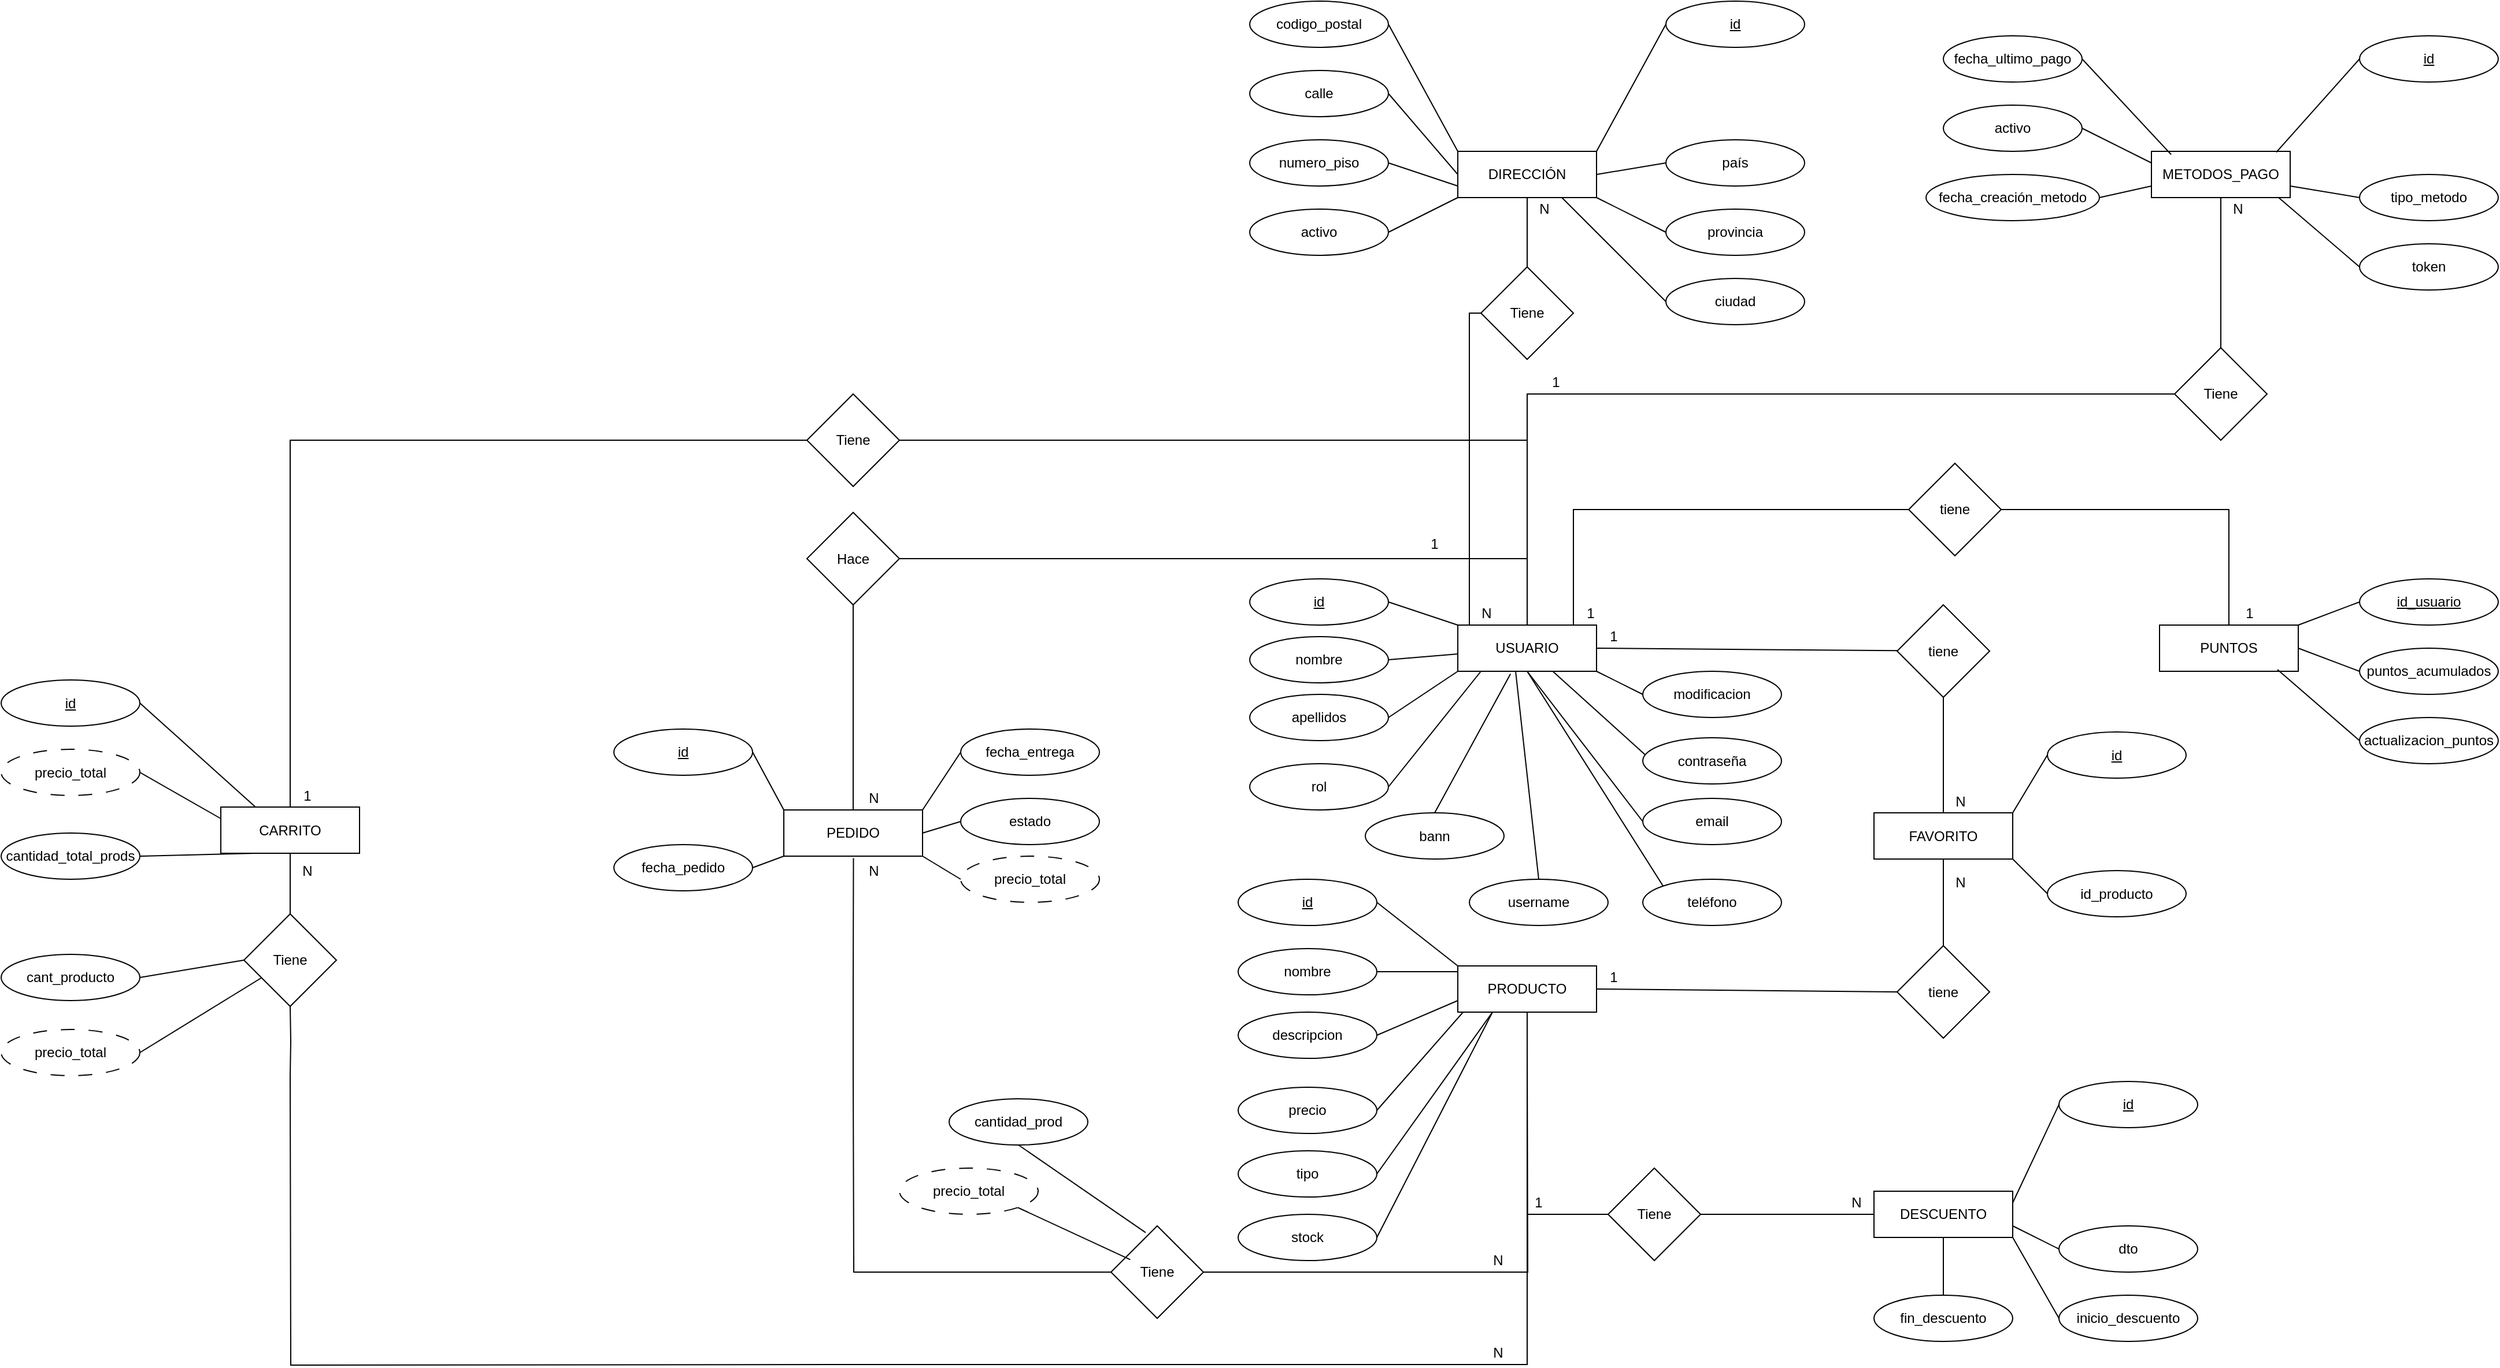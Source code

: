 <mxfile version="28.2.5">
  <diagram name="Página-1" id="sy0SOl-Tn_jAIz0AMhvX">
    <mxGraphModel dx="5127" dy="3069" grid="1" gridSize="10" guides="1" tooltips="1" connect="1" arrows="1" fold="1" page="1" pageScale="1" pageWidth="827" pageHeight="1169" math="0" shadow="0">
      <root>
        <mxCell id="0" />
        <mxCell id="1" parent="0" />
        <mxCell id="hWGPRvf7kUeUbV9R2KsS-15" style="edgeStyle=none;rounded=0;orthogonalLoop=1;jettySize=auto;html=1;exitX=0;exitY=1;exitDx=0;exitDy=0;entryX=1;entryY=0.5;entryDx=0;entryDy=0;endArrow=none;endFill=0;" parent="1" source="hWGPRvf7kUeUbV9R2KsS-2" target="hWGPRvf7kUeUbV9R2KsS-13" edge="1">
          <mxGeometry relative="1" as="geometry" />
        </mxCell>
        <mxCell id="hWGPRvf7kUeUbV9R2KsS-39" style="edgeStyle=none;rounded=0;orthogonalLoop=1;jettySize=auto;html=1;exitX=1;exitY=0.5;exitDx=0;exitDy=0;endArrow=none;endFill=0;" parent="1" source="hWGPRvf7kUeUbV9R2KsS-2" target="hWGPRvf7kUeUbV9R2KsS-38" edge="1">
          <mxGeometry relative="1" as="geometry" />
        </mxCell>
        <mxCell id="hWGPRvf7kUeUbV9R2KsS-113" style="edgeStyle=none;rounded=0;orthogonalLoop=1;jettySize=auto;html=1;exitX=0.38;exitY=1.055;exitDx=0;exitDy=0;entryX=0.5;entryY=0;entryDx=0;entryDy=0;endArrow=none;endFill=0;exitPerimeter=0;" parent="1" source="hWGPRvf7kUeUbV9R2KsS-2" target="hWGPRvf7kUeUbV9R2KsS-112" edge="1">
          <mxGeometry relative="1" as="geometry" />
        </mxCell>
        <mxCell id="hWGPRvf7kUeUbV9R2KsS-130" style="edgeStyle=none;rounded=0;orthogonalLoop=1;jettySize=auto;html=1;exitX=1;exitY=1;exitDx=0;exitDy=0;entryX=0;entryY=0.5;entryDx=0;entryDy=0;endArrow=none;endFill=0;" parent="1" source="hWGPRvf7kUeUbV9R2KsS-2" target="hWGPRvf7kUeUbV9R2KsS-128" edge="1">
          <mxGeometry relative="1" as="geometry" />
        </mxCell>
        <mxCell id="hWGPRvf7kUeUbV9R2KsS-132" style="edgeStyle=none;rounded=0;orthogonalLoop=1;jettySize=auto;html=1;exitX=0.5;exitY=1;exitDx=0;exitDy=0;entryX=0;entryY=0.5;entryDx=0;entryDy=0;endArrow=none;endFill=0;" parent="1" source="hWGPRvf7kUeUbV9R2KsS-2" target="hWGPRvf7kUeUbV9R2KsS-131" edge="1">
          <mxGeometry relative="1" as="geometry" />
        </mxCell>
        <mxCell id="GLpyqHGBHj25nFgBmRsz-72" style="edgeStyle=orthogonalEdgeStyle;rounded=0;orthogonalLoop=1;jettySize=auto;html=1;exitX=0.5;exitY=0;exitDx=0;exitDy=0;entryX=0;entryY=0.5;entryDx=0;entryDy=0;endArrow=none;endFill=0;" edge="1" parent="1" source="hWGPRvf7kUeUbV9R2KsS-2" target="GLpyqHGBHj25nFgBmRsz-71">
          <mxGeometry relative="1" as="geometry">
            <Array as="points">
              <mxPoint x="160" y="-30" />
              <mxPoint x="710" y="-30" />
            </Array>
          </mxGeometry>
        </mxCell>
        <mxCell id="hWGPRvf7kUeUbV9R2KsS-2" value="USUARIO" style="rounded=0;whiteSpace=wrap;html=1;" parent="1" vertex="1">
          <mxGeometry x="100" y="170" width="120" height="40" as="geometry" />
        </mxCell>
        <mxCell id="hWGPRvf7kUeUbV9R2KsS-42" style="edgeStyle=none;rounded=0;orthogonalLoop=1;jettySize=auto;html=1;exitX=1;exitY=0.5;exitDx=0;exitDy=0;entryX=0;entryY=0.5;entryDx=0;entryDy=0;endArrow=none;endFill=0;" parent="1" source="hWGPRvf7kUeUbV9R2KsS-3" target="hWGPRvf7kUeUbV9R2KsS-41" edge="1">
          <mxGeometry relative="1" as="geometry" />
        </mxCell>
        <mxCell id="hWGPRvf7kUeUbV9R2KsS-97" style="edgeStyle=none;rounded=0;orthogonalLoop=1;jettySize=auto;html=1;exitX=0.25;exitY=1;exitDx=0;exitDy=0;entryX=1;entryY=0.5;entryDx=0;entryDy=0;endArrow=none;endFill=0;" parent="1" source="hWGPRvf7kUeUbV9R2KsS-3" target="hWGPRvf7kUeUbV9R2KsS-96" edge="1">
          <mxGeometry relative="1" as="geometry" />
        </mxCell>
        <mxCell id="hWGPRvf7kUeUbV9R2KsS-3" value="PRODUCTO" style="rounded=0;whiteSpace=wrap;html=1;" parent="1" vertex="1">
          <mxGeometry x="100" y="465" width="120" height="40" as="geometry" />
        </mxCell>
        <mxCell id="hWGPRvf7kUeUbV9R2KsS-60" style="edgeStyle=none;rounded=0;orthogonalLoop=1;jettySize=auto;html=1;exitX=1;exitY=0;exitDx=0;exitDy=0;entryX=0;entryY=0.5;entryDx=0;entryDy=0;endArrow=none;endFill=0;" parent="1" source="hWGPRvf7kUeUbV9R2KsS-5" target="hWGPRvf7kUeUbV9R2KsS-54" edge="1">
          <mxGeometry relative="1" as="geometry" />
        </mxCell>
        <mxCell id="hWGPRvf7kUeUbV9R2KsS-61" style="edgeStyle=none;rounded=0;orthogonalLoop=1;jettySize=auto;html=1;exitX=1;exitY=0.5;exitDx=0;exitDy=0;entryX=0;entryY=0.5;entryDx=0;entryDy=0;endArrow=none;endFill=0;" parent="1" source="hWGPRvf7kUeUbV9R2KsS-5" target="hWGPRvf7kUeUbV9R2KsS-55" edge="1">
          <mxGeometry relative="1" as="geometry" />
        </mxCell>
        <mxCell id="hWGPRvf7kUeUbV9R2KsS-5" value="PEDIDO" style="rounded=0;whiteSpace=wrap;html=1;" parent="1" vertex="1">
          <mxGeometry x="-483" y="330" width="120" height="40" as="geometry" />
        </mxCell>
        <mxCell id="hWGPRvf7kUeUbV9R2KsS-35" style="edgeStyle=none;rounded=0;orthogonalLoop=1;jettySize=auto;html=1;exitX=1;exitY=0;exitDx=0;exitDy=0;entryX=0;entryY=0.5;entryDx=0;entryDy=0;endArrow=none;endFill=0;" parent="1" source="hWGPRvf7kUeUbV9R2KsS-6" target="hWGPRvf7kUeUbV9R2KsS-32" edge="1">
          <mxGeometry relative="1" as="geometry" />
        </mxCell>
        <mxCell id="hWGPRvf7kUeUbV9R2KsS-37" style="edgeStyle=none;rounded=0;orthogonalLoop=1;jettySize=auto;html=1;exitX=1;exitY=1;exitDx=0;exitDy=0;entryX=0;entryY=0.5;entryDx=0;entryDy=0;endArrow=none;endFill=0;" parent="1" source="hWGPRvf7kUeUbV9R2KsS-6" target="hWGPRvf7kUeUbV9R2KsS-34" edge="1">
          <mxGeometry relative="1" as="geometry" />
        </mxCell>
        <mxCell id="hWGPRvf7kUeUbV9R2KsS-43" style="edgeStyle=none;rounded=0;orthogonalLoop=1;jettySize=auto;html=1;entryX=0.5;entryY=0;entryDx=0;entryDy=0;endArrow=none;endFill=0;" parent="1" source="hWGPRvf7kUeUbV9R2KsS-6" target="hWGPRvf7kUeUbV9R2KsS-41" edge="1">
          <mxGeometry relative="1" as="geometry" />
        </mxCell>
        <mxCell id="hWGPRvf7kUeUbV9R2KsS-6" value="FAVORITO" style="rounded=0;whiteSpace=wrap;html=1;" parent="1" vertex="1">
          <mxGeometry x="460" y="332.5" width="120" height="40" as="geometry" />
        </mxCell>
        <mxCell id="GLpyqHGBHj25nFgBmRsz-19" style="edgeStyle=orthogonalEdgeStyle;rounded=0;orthogonalLoop=1;jettySize=auto;html=1;exitX=0.5;exitY=1;exitDx=0;exitDy=0;entryX=0.5;entryY=0;entryDx=0;entryDy=0;endArrow=none;endFill=0;" edge="1" parent="1" source="hWGPRvf7kUeUbV9R2KsS-7" target="GLpyqHGBHj25nFgBmRsz-18">
          <mxGeometry relative="1" as="geometry" />
        </mxCell>
        <mxCell id="hWGPRvf7kUeUbV9R2KsS-7" value="CARRITO" style="rounded=0;whiteSpace=wrap;html=1;" parent="1" vertex="1">
          <mxGeometry x="-970" y="327.5" width="120" height="40" as="geometry" />
        </mxCell>
        <mxCell id="hWGPRvf7kUeUbV9R2KsS-11" style="rounded=0;orthogonalLoop=1;jettySize=auto;html=1;exitX=1;exitY=0.5;exitDx=0;exitDy=0;entryX=0;entryY=0;entryDx=0;entryDy=0;endArrow=none;endFill=0;shape=wire;dashed=1;" parent="1" source="hWGPRvf7kUeUbV9R2KsS-8" target="hWGPRvf7kUeUbV9R2KsS-2" edge="1">
          <mxGeometry relative="1" as="geometry" />
        </mxCell>
        <mxCell id="hWGPRvf7kUeUbV9R2KsS-8" value="&lt;u&gt;id&lt;/u&gt;" style="ellipse;whiteSpace=wrap;html=1;" parent="1" vertex="1">
          <mxGeometry x="-80" y="130" width="120" height="40" as="geometry" />
        </mxCell>
        <mxCell id="hWGPRvf7kUeUbV9R2KsS-14" style="edgeStyle=none;rounded=0;orthogonalLoop=1;jettySize=auto;html=1;exitX=1;exitY=0.5;exitDx=0;exitDy=0;endArrow=none;endFill=0;" parent="1" source="hWGPRvf7kUeUbV9R2KsS-12" target="hWGPRvf7kUeUbV9R2KsS-2" edge="1">
          <mxGeometry relative="1" as="geometry" />
        </mxCell>
        <mxCell id="hWGPRvf7kUeUbV9R2KsS-12" value="nombre" style="ellipse;whiteSpace=wrap;html=1;" parent="1" vertex="1">
          <mxGeometry x="-80" y="180" width="120" height="40" as="geometry" />
        </mxCell>
        <mxCell id="hWGPRvf7kUeUbV9R2KsS-13" value="apellidos" style="ellipse;whiteSpace=wrap;html=1;" parent="1" vertex="1">
          <mxGeometry x="-80" y="230" width="120" height="40" as="geometry" />
        </mxCell>
        <mxCell id="hWGPRvf7kUeUbV9R2KsS-16" value="rol" style="ellipse;whiteSpace=wrap;html=1;" parent="1" vertex="1">
          <mxGeometry x="-80" y="290" width="120" height="40" as="geometry" />
        </mxCell>
        <mxCell id="hWGPRvf7kUeUbV9R2KsS-17" style="edgeStyle=none;rounded=0;orthogonalLoop=1;jettySize=auto;html=1;exitX=1;exitY=0.5;exitDx=0;exitDy=0;endArrow=none;endFill=0;" parent="1" source="hWGPRvf7kUeUbV9R2KsS-16" edge="1">
          <mxGeometry relative="1" as="geometry">
            <mxPoint x="120" y="210" as="targetPoint" />
          </mxGeometry>
        </mxCell>
        <mxCell id="hWGPRvf7kUeUbV9R2KsS-20" value="" style="edgeStyle=none;rounded=0;orthogonalLoop=1;jettySize=auto;html=1;endArrow=none;endFill=0;exitX=0.015;exitY=0.362;exitDx=0;exitDy=0;exitPerimeter=0;" parent="1" source="hWGPRvf7kUeUbV9R2KsS-19" target="hWGPRvf7kUeUbV9R2KsS-2" edge="1">
          <mxGeometry relative="1" as="geometry" />
        </mxCell>
        <mxCell id="hWGPRvf7kUeUbV9R2KsS-19" value="contraseña" style="ellipse;whiteSpace=wrap;html=1;" parent="1" vertex="1">
          <mxGeometry x="260" y="267.5" width="120" height="40" as="geometry" />
        </mxCell>
        <mxCell id="hWGPRvf7kUeUbV9R2KsS-27" style="edgeStyle=none;rounded=0;orthogonalLoop=1;jettySize=auto;html=1;exitX=1;exitY=0.5;exitDx=0;exitDy=0;entryX=0;entryY=0;entryDx=0;entryDy=0;endArrow=none;endFill=0;" parent="1" source="hWGPRvf7kUeUbV9R2KsS-23" target="hWGPRvf7kUeUbV9R2KsS-3" edge="1">
          <mxGeometry relative="1" as="geometry" />
        </mxCell>
        <mxCell id="hWGPRvf7kUeUbV9R2KsS-23" value="&lt;u&gt;id&lt;/u&gt;" style="ellipse;whiteSpace=wrap;html=1;" parent="1" vertex="1">
          <mxGeometry x="-90" y="390" width="120" height="40" as="geometry" />
        </mxCell>
        <mxCell id="hWGPRvf7kUeUbV9R2KsS-28" style="edgeStyle=none;rounded=0;orthogonalLoop=1;jettySize=auto;html=1;exitX=1;exitY=0.5;exitDx=0;exitDy=0;endArrow=none;endFill=0;" parent="1" source="hWGPRvf7kUeUbV9R2KsS-24" edge="1">
          <mxGeometry relative="1" as="geometry">
            <mxPoint x="100" y="470" as="targetPoint" />
          </mxGeometry>
        </mxCell>
        <mxCell id="hWGPRvf7kUeUbV9R2KsS-24" value="nombre" style="ellipse;whiteSpace=wrap;html=1;" parent="1" vertex="1">
          <mxGeometry x="-90" y="450" width="120" height="40" as="geometry" />
        </mxCell>
        <mxCell id="hWGPRvf7kUeUbV9R2KsS-29" style="edgeStyle=none;rounded=0;orthogonalLoop=1;jettySize=auto;html=1;exitX=1;exitY=0.5;exitDx=0;exitDy=0;entryX=0;entryY=0.75;entryDx=0;entryDy=0;endArrow=none;endFill=0;" parent="1" source="hWGPRvf7kUeUbV9R2KsS-25" target="hWGPRvf7kUeUbV9R2KsS-3" edge="1">
          <mxGeometry relative="1" as="geometry" />
        </mxCell>
        <mxCell id="hWGPRvf7kUeUbV9R2KsS-25" value="descripcion" style="ellipse;whiteSpace=wrap;html=1;" parent="1" vertex="1">
          <mxGeometry x="-90" y="505" width="120" height="40" as="geometry" />
        </mxCell>
        <mxCell id="hWGPRvf7kUeUbV9R2KsS-30" style="edgeStyle=none;rounded=0;orthogonalLoop=1;jettySize=auto;html=1;exitX=1;exitY=0.5;exitDx=0;exitDy=0;endArrow=none;endFill=0;entryX=0.04;entryY=0.994;entryDx=0;entryDy=0;entryPerimeter=0;" parent="1" source="hWGPRvf7kUeUbV9R2KsS-26" target="hWGPRvf7kUeUbV9R2KsS-3" edge="1">
          <mxGeometry relative="1" as="geometry">
            <mxPoint x="110" y="500" as="targetPoint" />
          </mxGeometry>
        </mxCell>
        <mxCell id="hWGPRvf7kUeUbV9R2KsS-26" value="precio" style="ellipse;whiteSpace=wrap;html=1;" parent="1" vertex="1">
          <mxGeometry x="-90" y="570" width="120" height="40" as="geometry" />
        </mxCell>
        <mxCell id="hWGPRvf7kUeUbV9R2KsS-32" value="&lt;u&gt;id&lt;/u&gt;" style="ellipse;whiteSpace=wrap;html=1;" parent="1" vertex="1">
          <mxGeometry x="610" y="262.5" width="120" height="40" as="geometry" />
        </mxCell>
        <mxCell id="hWGPRvf7kUeUbV9R2KsS-34" value="id_producto" style="ellipse;whiteSpace=wrap;html=1;" parent="1" vertex="1">
          <mxGeometry x="610" y="382.5" width="120" height="40" as="geometry" />
        </mxCell>
        <mxCell id="hWGPRvf7kUeUbV9R2KsS-40" style="edgeStyle=none;rounded=0;orthogonalLoop=1;jettySize=auto;html=1;exitX=0.5;exitY=1;exitDx=0;exitDy=0;entryX=0.5;entryY=0;entryDx=0;entryDy=0;endArrow=none;endFill=0;" parent="1" source="hWGPRvf7kUeUbV9R2KsS-38" target="hWGPRvf7kUeUbV9R2KsS-6" edge="1">
          <mxGeometry relative="1" as="geometry" />
        </mxCell>
        <mxCell id="hWGPRvf7kUeUbV9R2KsS-38" value="tiene" style="rhombus;whiteSpace=wrap;html=1;" parent="1" vertex="1">
          <mxGeometry x="480" y="152.5" width="80" height="80" as="geometry" />
        </mxCell>
        <mxCell id="hWGPRvf7kUeUbV9R2KsS-41" value="tiene" style="rhombus;whiteSpace=wrap;html=1;" parent="1" vertex="1">
          <mxGeometry x="480" y="447.5" width="80" height="80" as="geometry" />
        </mxCell>
        <mxCell id="hWGPRvf7kUeUbV9R2KsS-44" value="1" style="text;html=1;align=center;verticalAlign=middle;whiteSpace=wrap;rounded=0;" parent="1" vertex="1">
          <mxGeometry x="220" y="170" width="30" height="20" as="geometry" />
        </mxCell>
        <mxCell id="hWGPRvf7kUeUbV9R2KsS-46" value="N" style="text;html=1;align=center;verticalAlign=middle;whiteSpace=wrap;rounded=0;" parent="1" vertex="1">
          <mxGeometry x="520" y="312.5" width="30" height="20" as="geometry" />
        </mxCell>
        <mxCell id="hWGPRvf7kUeUbV9R2KsS-47" value="1" style="text;html=1;align=center;verticalAlign=middle;whiteSpace=wrap;rounded=0;" parent="1" vertex="1">
          <mxGeometry x="220" y="465" width="30" height="20" as="geometry" />
        </mxCell>
        <mxCell id="hWGPRvf7kUeUbV9R2KsS-48" value="N" style="text;html=1;align=center;verticalAlign=middle;whiteSpace=wrap;rounded=0;" parent="1" vertex="1">
          <mxGeometry x="520" y="382.5" width="30" height="20" as="geometry" />
        </mxCell>
        <mxCell id="hWGPRvf7kUeUbV9R2KsS-57" style="edgeStyle=none;rounded=0;orthogonalLoop=1;jettySize=auto;html=1;exitX=1;exitY=0.5;exitDx=0;exitDy=0;entryX=0;entryY=0;entryDx=0;entryDy=0;endArrow=none;endFill=0;" parent="1" source="hWGPRvf7kUeUbV9R2KsS-49" target="hWGPRvf7kUeUbV9R2KsS-5" edge="1">
          <mxGeometry relative="1" as="geometry" />
        </mxCell>
        <mxCell id="hWGPRvf7kUeUbV9R2KsS-49" value="&lt;u&gt;id&lt;/u&gt;" style="ellipse;whiteSpace=wrap;html=1;" parent="1" vertex="1">
          <mxGeometry x="-630" y="260" width="120" height="40" as="geometry" />
        </mxCell>
        <mxCell id="hWGPRvf7kUeUbV9R2KsS-52" value="precio_total" style="ellipse;whiteSpace=wrap;html=1;dashed=1;dashPattern=12 12;" parent="1" vertex="1">
          <mxGeometry x="-330" y="370" width="120" height="40" as="geometry" />
        </mxCell>
        <mxCell id="hWGPRvf7kUeUbV9R2KsS-59" style="edgeStyle=none;rounded=0;orthogonalLoop=1;jettySize=auto;html=1;exitX=1;exitY=0.5;exitDx=0;exitDy=0;entryX=0;entryY=1;entryDx=0;entryDy=0;endArrow=none;endFill=0;" parent="1" source="hWGPRvf7kUeUbV9R2KsS-53" target="hWGPRvf7kUeUbV9R2KsS-5" edge="1">
          <mxGeometry relative="1" as="geometry" />
        </mxCell>
        <mxCell id="hWGPRvf7kUeUbV9R2KsS-53" value="fecha_pedido" style="ellipse;whiteSpace=wrap;html=1;" parent="1" vertex="1">
          <mxGeometry x="-630" y="360" width="120" height="40" as="geometry" />
        </mxCell>
        <mxCell id="hWGPRvf7kUeUbV9R2KsS-54" value="fecha_entrega" style="ellipse;whiteSpace=wrap;html=1;" parent="1" vertex="1">
          <mxGeometry x="-330" y="260" width="120" height="40" as="geometry" />
        </mxCell>
        <mxCell id="hWGPRvf7kUeUbV9R2KsS-55" value="estado" style="ellipse;whiteSpace=wrap;html=1;" parent="1" vertex="1">
          <mxGeometry x="-330" y="320" width="120" height="40" as="geometry" />
        </mxCell>
        <mxCell id="hWGPRvf7kUeUbV9R2KsS-62" style="edgeStyle=none;rounded=0;orthogonalLoop=1;jettySize=auto;html=1;exitX=1;exitY=1;exitDx=0;exitDy=0;entryX=0;entryY=0.5;entryDx=0;entryDy=0;endArrow=none;endFill=0;" parent="1" source="hWGPRvf7kUeUbV9R2KsS-5" target="hWGPRvf7kUeUbV9R2KsS-52" edge="1">
          <mxGeometry relative="1" as="geometry" />
        </mxCell>
        <mxCell id="GLpyqHGBHj25nFgBmRsz-13" style="edgeStyle=orthogonalEdgeStyle;rounded=0;orthogonalLoop=1;jettySize=auto;html=1;exitX=0;exitY=1;exitDx=0;exitDy=0;entryX=1;entryY=0.5;entryDx=0;entryDy=0;endArrow=none;endFill=0;" edge="1" parent="1" source="hWGPRvf7kUeUbV9R2KsS-64" target="GLpyqHGBHj25nFgBmRsz-12">
          <mxGeometry relative="1" as="geometry">
            <Array as="points">
              <mxPoint x="160" y="-30" />
              <mxPoint x="160" y="112" />
            </Array>
          </mxGeometry>
        </mxCell>
        <mxCell id="hWGPRvf7kUeUbV9R2KsS-64" value="1" style="text;html=1;align=center;verticalAlign=middle;whiteSpace=wrap;rounded=0;" parent="1" vertex="1">
          <mxGeometry x="170" y="-50" width="30" height="20" as="geometry" />
        </mxCell>
        <mxCell id="hWGPRvf7kUeUbV9R2KsS-65" value="N" style="text;html=1;align=center;verticalAlign=middle;whiteSpace=wrap;rounded=0;" parent="1" vertex="1">
          <mxGeometry x="-420" y="310" width="30" height="20" as="geometry" />
        </mxCell>
        <mxCell id="hWGPRvf7kUeUbV9R2KsS-71" value="cantidad_prod" style="ellipse;whiteSpace=wrap;html=1;" parent="1" vertex="1">
          <mxGeometry x="-340" y="580" width="120" height="40" as="geometry" />
        </mxCell>
        <mxCell id="hWGPRvf7kUeUbV9R2KsS-72" value="precio_total" style="ellipse;whiteSpace=wrap;html=1;dashed=1;dashPattern=12 12;" parent="1" vertex="1">
          <mxGeometry x="-383" y="640" width="120" height="40" as="geometry" />
        </mxCell>
        <mxCell id="hWGPRvf7kUeUbV9R2KsS-79" value="N" style="text;html=1;align=center;verticalAlign=middle;whiteSpace=wrap;rounded=0;" parent="1" vertex="1">
          <mxGeometry x="-420" y="372.5" width="30" height="20" as="geometry" />
        </mxCell>
        <mxCell id="hWGPRvf7kUeUbV9R2KsS-81" value="1" style="text;html=1;align=center;verticalAlign=middle;whiteSpace=wrap;rounded=0;" parent="1" vertex="1">
          <mxGeometry x="155" y="660" width="30" height="20" as="geometry" />
        </mxCell>
        <mxCell id="hWGPRvf7kUeUbV9R2KsS-82" value="N" style="text;html=1;align=center;verticalAlign=middle;whiteSpace=wrap;rounded=0;" parent="1" vertex="1">
          <mxGeometry x="120" y="710" width="30" height="20" as="geometry" />
        </mxCell>
        <mxCell id="hWGPRvf7kUeUbV9R2KsS-103" style="edgeStyle=none;rounded=0;orthogonalLoop=1;jettySize=auto;html=1;exitX=0;exitY=0.5;exitDx=0;exitDy=0;entryX=1;entryY=0.5;entryDx=0;entryDy=0;endArrow=none;endFill=0;" parent="1" source="GLpyqHGBHj25nFgBmRsz-18" target="hWGPRvf7kUeUbV9R2KsS-98" edge="1">
          <mxGeometry relative="1" as="geometry">
            <mxPoint x="-967.96" y="600.76" as="sourcePoint" />
          </mxGeometry>
        </mxCell>
        <mxCell id="GLpyqHGBHj25nFgBmRsz-21" style="edgeStyle=orthogonalEdgeStyle;rounded=0;orthogonalLoop=1;jettySize=auto;html=1;exitX=0.5;exitY=0;exitDx=0;exitDy=0;entryX=0.5;entryY=1;entryDx=0;entryDy=0;endArrow=none;endFill=0;" edge="1" parent="1" target="GLpyqHGBHj25nFgBmRsz-18">
          <mxGeometry relative="1" as="geometry">
            <mxPoint x="-910" y="560" as="sourcePoint" />
          </mxGeometry>
        </mxCell>
        <mxCell id="hWGPRvf7kUeUbV9R2KsS-89" style="edgeStyle=none;rounded=0;orthogonalLoop=1;jettySize=auto;html=1;exitX=1;exitY=0.5;exitDx=0;exitDy=0;entryX=0.25;entryY=0;entryDx=0;entryDy=0;endArrow=none;endFill=0;" parent="1" source="hWGPRvf7kUeUbV9R2KsS-84" target="hWGPRvf7kUeUbV9R2KsS-7" edge="1">
          <mxGeometry relative="1" as="geometry" />
        </mxCell>
        <mxCell id="hWGPRvf7kUeUbV9R2KsS-84" value="&lt;u&gt;id&lt;/u&gt;" style="ellipse;whiteSpace=wrap;html=1;" parent="1" vertex="1">
          <mxGeometry x="-1160" y="217.5" width="120" height="40" as="geometry" />
        </mxCell>
        <mxCell id="hWGPRvf7kUeUbV9R2KsS-92" style="edgeStyle=none;rounded=0;orthogonalLoop=1;jettySize=auto;html=1;exitX=1;exitY=0.5;exitDx=0;exitDy=0;entryX=0.25;entryY=1;entryDx=0;entryDy=0;endArrow=none;endFill=0;" parent="1" source="hWGPRvf7kUeUbV9R2KsS-86" target="hWGPRvf7kUeUbV9R2KsS-7" edge="1">
          <mxGeometry relative="1" as="geometry" />
        </mxCell>
        <mxCell id="hWGPRvf7kUeUbV9R2KsS-86" value="cantidad_total_prods" style="ellipse;whiteSpace=wrap;html=1;" parent="1" vertex="1">
          <mxGeometry x="-1160" y="350" width="120" height="40" as="geometry" />
        </mxCell>
        <mxCell id="hWGPRvf7kUeUbV9R2KsS-90" style="edgeStyle=none;rounded=0;orthogonalLoop=1;jettySize=auto;html=1;exitX=1;exitY=0.5;exitDx=0;exitDy=0;entryX=0;entryY=0.25;entryDx=0;entryDy=0;endArrow=none;endFill=0;" parent="1" source="hWGPRvf7kUeUbV9R2KsS-87" target="hWGPRvf7kUeUbV9R2KsS-7" edge="1">
          <mxGeometry relative="1" as="geometry" />
        </mxCell>
        <mxCell id="hWGPRvf7kUeUbV9R2KsS-87" value="precio_total" style="ellipse;whiteSpace=wrap;html=1;dashed=1;dashPattern=12 12;" parent="1" vertex="1">
          <mxGeometry x="-1160" y="277.5" width="120" height="40" as="geometry" />
        </mxCell>
        <mxCell id="hWGPRvf7kUeUbV9R2KsS-96" value="tipo" style="ellipse;whiteSpace=wrap;html=1;" parent="1" vertex="1">
          <mxGeometry x="-90" y="625" width="120" height="40" as="geometry" />
        </mxCell>
        <mxCell id="hWGPRvf7kUeUbV9R2KsS-98" value="cant_producto" style="ellipse;whiteSpace=wrap;html=1;" parent="1" vertex="1">
          <mxGeometry x="-1160" y="455" width="120" height="40" as="geometry" />
        </mxCell>
        <mxCell id="hWGPRvf7kUeUbV9R2KsS-104" style="edgeStyle=none;rounded=0;orthogonalLoop=1;jettySize=auto;html=1;exitX=1;exitY=0.5;exitDx=0;exitDy=0;endArrow=none;endFill=0;" parent="1" source="hWGPRvf7kUeUbV9R2KsS-99" target="GLpyqHGBHj25nFgBmRsz-18" edge="1">
          <mxGeometry relative="1" as="geometry">
            <mxPoint x="-959" y="600.76" as="targetPoint" />
          </mxGeometry>
        </mxCell>
        <mxCell id="hWGPRvf7kUeUbV9R2KsS-99" value="precio_total" style="ellipse;whiteSpace=wrap;html=1;dashed=1;dashPattern=12 12;" parent="1" vertex="1">
          <mxGeometry x="-1160" y="520" width="120" height="40" as="geometry" />
        </mxCell>
        <mxCell id="hWGPRvf7kUeUbV9R2KsS-106" value="1" style="text;html=1;align=center;verticalAlign=middle;whiteSpace=wrap;rounded=0;" parent="1" vertex="1">
          <mxGeometry x="-910" y="307.5" width="30" height="20" as="geometry" />
        </mxCell>
        <mxCell id="hWGPRvf7kUeUbV9R2KsS-111" value="N" style="text;html=1;align=center;verticalAlign=middle;whiteSpace=wrap;rounded=0;" parent="1" vertex="1">
          <mxGeometry x="-910" y="372.5" width="30" height="20" as="geometry" />
        </mxCell>
        <mxCell id="hWGPRvf7kUeUbV9R2KsS-112" value="bann" style="ellipse;whiteSpace=wrap;html=1;" parent="1" vertex="1">
          <mxGeometry x="20" y="332.5" width="120" height="40" as="geometry" />
        </mxCell>
        <mxCell id="hWGPRvf7kUeUbV9R2KsS-119" style="edgeStyle=none;rounded=0;orthogonalLoop=1;jettySize=auto;html=1;exitX=1;exitY=0;exitDx=0;exitDy=0;entryX=0;entryY=0.5;entryDx=0;entryDy=0;endArrow=none;endFill=0;" parent="1" source="hWGPRvf7kUeUbV9R2KsS-114" target="hWGPRvf7kUeUbV9R2KsS-115" edge="1">
          <mxGeometry relative="1" as="geometry" />
        </mxCell>
        <mxCell id="hWGPRvf7kUeUbV9R2KsS-121" style="edgeStyle=none;rounded=0;orthogonalLoop=1;jettySize=auto;html=1;exitX=1;exitY=0.5;exitDx=0;exitDy=0;entryX=0;entryY=0.5;entryDx=0;entryDy=0;endArrow=none;endFill=0;" parent="1" source="hWGPRvf7kUeUbV9R2KsS-114" target="hWGPRvf7kUeUbV9R2KsS-117" edge="1">
          <mxGeometry relative="1" as="geometry" />
        </mxCell>
        <mxCell id="hWGPRvf7kUeUbV9R2KsS-114" value="PUNTOS" style="rounded=0;whiteSpace=wrap;html=1;" parent="1" vertex="1">
          <mxGeometry x="707" y="170" width="120" height="40" as="geometry" />
        </mxCell>
        <mxCell id="hWGPRvf7kUeUbV9R2KsS-115" value="&lt;u&gt;id_usuario&lt;/u&gt;" style="ellipse;whiteSpace=wrap;html=1;" parent="1" vertex="1">
          <mxGeometry x="880" y="130" width="120" height="40" as="geometry" />
        </mxCell>
        <mxCell id="hWGPRvf7kUeUbV9R2KsS-117" value="puntos_acumulados" style="ellipse;whiteSpace=wrap;html=1;" parent="1" vertex="1">
          <mxGeometry x="880" y="190" width="120" height="40" as="geometry" />
        </mxCell>
        <mxCell id="hWGPRvf7kUeUbV9R2KsS-118" value="actualizacion_puntos" style="ellipse;whiteSpace=wrap;html=1;" parent="1" vertex="1">
          <mxGeometry x="880" y="250" width="120" height="40" as="geometry" />
        </mxCell>
        <mxCell id="hWGPRvf7kUeUbV9R2KsS-122" style="edgeStyle=none;rounded=0;orthogonalLoop=1;jettySize=auto;html=1;exitX=0;exitY=0.5;exitDx=0;exitDy=0;entryX=0.85;entryY=0.963;entryDx=0;entryDy=0;entryPerimeter=0;endArrow=none;endFill=0;" parent="1" source="hWGPRvf7kUeUbV9R2KsS-118" target="hWGPRvf7kUeUbV9R2KsS-114" edge="1">
          <mxGeometry relative="1" as="geometry" />
        </mxCell>
        <mxCell id="hWGPRvf7kUeUbV9R2KsS-125" style="edgeStyle=none;rounded=0;orthogonalLoop=1;jettySize=auto;html=1;exitX=1;exitY=0.5;exitDx=0;exitDy=0;entryX=0.5;entryY=0;entryDx=0;entryDy=0;endArrow=none;endFill=0;" parent="1" source="hWGPRvf7kUeUbV9R2KsS-123" target="hWGPRvf7kUeUbV9R2KsS-114" edge="1">
          <mxGeometry relative="1" as="geometry">
            <Array as="points">
              <mxPoint x="767" y="70" />
            </Array>
          </mxGeometry>
        </mxCell>
        <mxCell id="hWGPRvf7kUeUbV9R2KsS-123" value="tiene" style="rhombus;whiteSpace=wrap;html=1;" parent="1" vertex="1">
          <mxGeometry x="490" y="30" width="80" height="80" as="geometry" />
        </mxCell>
        <mxCell id="hWGPRvf7kUeUbV9R2KsS-124" style="edgeStyle=none;rounded=0;orthogonalLoop=1;jettySize=auto;html=1;exitX=0;exitY=0.5;exitDx=0;exitDy=0;endArrow=none;endFill=0;" parent="1" source="hWGPRvf7kUeUbV9R2KsS-123" edge="1">
          <mxGeometry relative="1" as="geometry">
            <mxPoint x="200" y="170" as="targetPoint" />
            <Array as="points">
              <mxPoint x="200" y="70" />
            </Array>
          </mxGeometry>
        </mxCell>
        <mxCell id="hWGPRvf7kUeUbV9R2KsS-126" value="1" style="text;html=1;align=center;verticalAlign=middle;whiteSpace=wrap;rounded=0;" parent="1" vertex="1">
          <mxGeometry x="200" y="150" width="30" height="20" as="geometry" />
        </mxCell>
        <mxCell id="hWGPRvf7kUeUbV9R2KsS-127" value="1" style="text;html=1;align=center;verticalAlign=middle;whiteSpace=wrap;rounded=0;" parent="1" vertex="1">
          <mxGeometry x="770" y="150" width="30" height="20" as="geometry" />
        </mxCell>
        <mxCell id="hWGPRvf7kUeUbV9R2KsS-128" value="modificacion" style="ellipse;whiteSpace=wrap;html=1;" parent="1" vertex="1">
          <mxGeometry x="260" y="210" width="120" height="40" as="geometry" />
        </mxCell>
        <mxCell id="hWGPRvf7kUeUbV9R2KsS-129" style="edgeStyle=none;rounded=0;orthogonalLoop=1;jettySize=auto;html=1;exitX=0.5;exitY=1;exitDx=0;exitDy=0;" parent="1" source="hWGPRvf7kUeUbV9R2KsS-128" target="hWGPRvf7kUeUbV9R2KsS-128" edge="1">
          <mxGeometry relative="1" as="geometry" />
        </mxCell>
        <mxCell id="hWGPRvf7kUeUbV9R2KsS-131" value="email" style="ellipse;whiteSpace=wrap;html=1;" parent="1" vertex="1">
          <mxGeometry x="260" y="320" width="120" height="40" as="geometry" />
        </mxCell>
        <mxCell id="hWGPRvf7kUeUbV9R2KsS-136" style="edgeStyle=none;rounded=0;orthogonalLoop=1;jettySize=auto;html=1;exitX=0.5;exitY=0;exitDx=0;exitDy=0;endArrow=none;endFill=0;" parent="1" source="hWGPRvf7kUeUbV9R2KsS-135" edge="1">
          <mxGeometry relative="1" as="geometry">
            <mxPoint x="150" y="210" as="targetPoint" />
          </mxGeometry>
        </mxCell>
        <mxCell id="hWGPRvf7kUeUbV9R2KsS-135" value="username" style="ellipse;whiteSpace=wrap;html=1;" parent="1" vertex="1">
          <mxGeometry x="110" y="390" width="120" height="40" as="geometry" />
        </mxCell>
        <mxCell id="GLpyqHGBHj25nFgBmRsz-3" style="edgeStyle=orthogonalEdgeStyle;rounded=0;orthogonalLoop=1;jettySize=auto;html=1;endArrow=none;endFill=0;" edge="1" parent="1">
          <mxGeometry relative="1" as="geometry">
            <mxPoint x="-450" y="810" as="sourcePoint" />
            <mxPoint x="160" y="660" as="targetPoint" />
            <Array as="points">
              <mxPoint x="160" y="810" />
            </Array>
          </mxGeometry>
        </mxCell>
        <mxCell id="GLpyqHGBHj25nFgBmRsz-4" style="edgeStyle=orthogonalEdgeStyle;rounded=0;orthogonalLoop=1;jettySize=auto;html=1;exitX=0;exitY=0.5;exitDx=0;exitDy=0;entryX=0;entryY=1;entryDx=0;entryDy=0;endArrow=none;endFill=0;" edge="1" parent="1">
          <mxGeometry relative="1" as="geometry">
            <mxPoint x="-443" y="810" as="sourcePoint" />
            <mxPoint x="-910" y="560" as="targetPoint" />
          </mxGeometry>
        </mxCell>
        <mxCell id="GLpyqHGBHj25nFgBmRsz-6" style="edgeStyle=orthogonalEdgeStyle;rounded=0;orthogonalLoop=1;jettySize=auto;html=1;exitX=1;exitY=0.5;exitDx=0;exitDy=0;endArrow=none;endFill=0;" edge="1" parent="1" source="GLpyqHGBHj25nFgBmRsz-5">
          <mxGeometry relative="1" as="geometry">
            <mxPoint x="160" y="530" as="targetPoint" />
          </mxGeometry>
        </mxCell>
        <mxCell id="GLpyqHGBHj25nFgBmRsz-7" style="edgeStyle=orthogonalEdgeStyle;rounded=0;orthogonalLoop=1;jettySize=auto;html=1;exitX=0;exitY=0.5;exitDx=0;exitDy=0;endArrow=none;endFill=0;" edge="1" parent="1" source="GLpyqHGBHj25nFgBmRsz-5">
          <mxGeometry relative="1" as="geometry">
            <mxPoint x="-423" y="560" as="targetPoint" />
          </mxGeometry>
        </mxCell>
        <mxCell id="GLpyqHGBHj25nFgBmRsz-5" value="Tiene" style="rhombus;whiteSpace=wrap;html=1;" vertex="1" parent="1">
          <mxGeometry x="-200" y="690" width="80" height="80" as="geometry" />
        </mxCell>
        <mxCell id="GLpyqHGBHj25nFgBmRsz-11" style="edgeStyle=orthogonalEdgeStyle;rounded=0;orthogonalLoop=1;jettySize=auto;html=1;exitX=0.5;exitY=1;exitDx=0;exitDy=0;entryX=0.5;entryY=0;entryDx=0;entryDy=0;endArrow=none;endFill=0;" edge="1" parent="1">
          <mxGeometry relative="1" as="geometry">
            <mxPoint x="-423" y="505" as="sourcePoint" />
            <mxPoint x="-423" y="560" as="targetPoint" />
          </mxGeometry>
        </mxCell>
        <mxCell id="GLpyqHGBHj25nFgBmRsz-10" style="edgeStyle=orthogonalEdgeStyle;rounded=0;orthogonalLoop=1;jettySize=auto;html=1;entryX=-0.092;entryY=0.09;entryDx=0;entryDy=0;entryPerimeter=0;endArrow=none;endFill=0;" edge="1" parent="1">
          <mxGeometry relative="1" as="geometry">
            <mxPoint x="-423" y="510" as="sourcePoint" />
            <mxPoint x="-422.76" y="371.8" as="targetPoint" />
            <Array as="points">
              <mxPoint x="-423" y="480" />
              <mxPoint x="-423" y="480" />
            </Array>
          </mxGeometry>
        </mxCell>
        <mxCell id="GLpyqHGBHj25nFgBmRsz-14" style="edgeStyle=orthogonalEdgeStyle;rounded=0;orthogonalLoop=1;jettySize=auto;html=1;exitX=0.5;exitY=1;exitDx=0;exitDy=0;entryX=0.5;entryY=0;entryDx=0;entryDy=0;endArrow=none;endFill=0;" edge="1" parent="1" source="GLpyqHGBHj25nFgBmRsz-12" target="hWGPRvf7kUeUbV9R2KsS-5">
          <mxGeometry relative="1" as="geometry" />
        </mxCell>
        <mxCell id="GLpyqHGBHj25nFgBmRsz-12" value="Hace" style="rhombus;whiteSpace=wrap;html=1;" vertex="1" parent="1">
          <mxGeometry x="-463" y="72.5" width="80" height="80" as="geometry" />
        </mxCell>
        <mxCell id="GLpyqHGBHj25nFgBmRsz-16" style="edgeStyle=orthogonalEdgeStyle;rounded=0;orthogonalLoop=1;jettySize=auto;html=1;exitX=1;exitY=0.5;exitDx=0;exitDy=0;entryX=0.5;entryY=0;entryDx=0;entryDy=0;endArrow=none;endFill=0;" edge="1" parent="1" source="GLpyqHGBHj25nFgBmRsz-15" target="hWGPRvf7kUeUbV9R2KsS-2">
          <mxGeometry relative="1" as="geometry" />
        </mxCell>
        <mxCell id="GLpyqHGBHj25nFgBmRsz-17" style="edgeStyle=orthogonalEdgeStyle;rounded=0;orthogonalLoop=1;jettySize=auto;html=1;exitX=0;exitY=0.5;exitDx=0;exitDy=0;entryX=0.5;entryY=0;entryDx=0;entryDy=0;endArrow=none;endFill=0;" edge="1" parent="1" source="GLpyqHGBHj25nFgBmRsz-15" target="hWGPRvf7kUeUbV9R2KsS-7">
          <mxGeometry relative="1" as="geometry" />
        </mxCell>
        <mxCell id="GLpyqHGBHj25nFgBmRsz-15" value="Tiene" style="rhombus;whiteSpace=wrap;html=1;" vertex="1" parent="1">
          <mxGeometry x="-463" y="-30" width="80" height="80" as="geometry" />
        </mxCell>
        <mxCell id="GLpyqHGBHj25nFgBmRsz-18" value="Tiene" style="rhombus;whiteSpace=wrap;html=1;" vertex="1" parent="1">
          <mxGeometry x="-950" y="420" width="80" height="80" as="geometry" />
        </mxCell>
        <mxCell id="GLpyqHGBHj25nFgBmRsz-36" style="rounded=0;orthogonalLoop=1;jettySize=auto;html=1;exitX=1;exitY=0.25;exitDx=0;exitDy=0;entryX=0;entryY=0.5;entryDx=0;entryDy=0;endArrow=none;endFill=0;" edge="1" parent="1" source="GLpyqHGBHj25nFgBmRsz-22" target="GLpyqHGBHj25nFgBmRsz-26">
          <mxGeometry relative="1" as="geometry" />
        </mxCell>
        <mxCell id="GLpyqHGBHj25nFgBmRsz-39" style="rounded=0;orthogonalLoop=1;jettySize=auto;html=1;exitX=1;exitY=0.75;exitDx=0;exitDy=0;entryX=0;entryY=0.5;entryDx=0;entryDy=0;startArrow=none;startFill=0;endArrow=none;endFill=0;" edge="1" parent="1" source="GLpyqHGBHj25nFgBmRsz-22" target="GLpyqHGBHj25nFgBmRsz-28">
          <mxGeometry relative="1" as="geometry" />
        </mxCell>
        <mxCell id="GLpyqHGBHj25nFgBmRsz-40" style="rounded=0;orthogonalLoop=1;jettySize=auto;html=1;exitX=1;exitY=1;exitDx=0;exitDy=0;entryX=0;entryY=0.5;entryDx=0;entryDy=0;endArrow=none;endFill=0;" edge="1" parent="1" source="GLpyqHGBHj25nFgBmRsz-22" target="GLpyqHGBHj25nFgBmRsz-29">
          <mxGeometry relative="1" as="geometry" />
        </mxCell>
        <mxCell id="GLpyqHGBHj25nFgBmRsz-41" style="rounded=0;orthogonalLoop=1;jettySize=auto;html=1;exitX=0.5;exitY=1;exitDx=0;exitDy=0;entryX=0.5;entryY=0;entryDx=0;entryDy=0;endArrow=none;endFill=0;" edge="1" parent="1" source="GLpyqHGBHj25nFgBmRsz-22" target="GLpyqHGBHj25nFgBmRsz-30">
          <mxGeometry relative="1" as="geometry" />
        </mxCell>
        <mxCell id="GLpyqHGBHj25nFgBmRsz-22" value="DESCUENTO" style="rounded=0;whiteSpace=wrap;html=1;" vertex="1" parent="1">
          <mxGeometry x="460" y="660" width="120" height="40" as="geometry" />
        </mxCell>
        <mxCell id="GLpyqHGBHj25nFgBmRsz-24" value="N" style="text;html=1;align=center;verticalAlign=middle;whiteSpace=wrap;rounded=0;" vertex="1" parent="1">
          <mxGeometry x="430" y="660" width="30" height="20" as="geometry" />
        </mxCell>
        <mxCell id="GLpyqHGBHj25nFgBmRsz-26" value="&lt;u&gt;id&lt;/u&gt;" style="ellipse;whiteSpace=wrap;html=1;" vertex="1" parent="1">
          <mxGeometry x="620" y="565" width="120" height="40" as="geometry" />
        </mxCell>
        <mxCell id="GLpyqHGBHj25nFgBmRsz-28" value="dto" style="ellipse;whiteSpace=wrap;html=1;" vertex="1" parent="1">
          <mxGeometry x="620" y="690" width="120" height="40" as="geometry" />
        </mxCell>
        <mxCell id="GLpyqHGBHj25nFgBmRsz-29" value="inicio_descuento" style="ellipse;whiteSpace=wrap;html=1;" vertex="1" parent="1">
          <mxGeometry x="620" y="750" width="120" height="40" as="geometry" />
        </mxCell>
        <mxCell id="GLpyqHGBHj25nFgBmRsz-30" value="fin_descuento" style="ellipse;whiteSpace=wrap;html=1;" vertex="1" parent="1">
          <mxGeometry x="460" y="750" width="120" height="40" as="geometry" />
        </mxCell>
        <mxCell id="GLpyqHGBHj25nFgBmRsz-34" style="edgeStyle=orthogonalEdgeStyle;rounded=0;orthogonalLoop=1;jettySize=auto;html=1;exitX=0;exitY=0.5;exitDx=0;exitDy=0;entryX=0.5;entryY=1;entryDx=0;entryDy=0;endArrow=none;endFill=0;" edge="1" parent="1" source="GLpyqHGBHj25nFgBmRsz-33" target="hWGPRvf7kUeUbV9R2KsS-3">
          <mxGeometry relative="1" as="geometry" />
        </mxCell>
        <mxCell id="GLpyqHGBHj25nFgBmRsz-35" style="edgeStyle=orthogonalEdgeStyle;rounded=0;orthogonalLoop=1;jettySize=auto;html=1;exitX=1;exitY=0.5;exitDx=0;exitDy=0;entryX=0;entryY=0.5;entryDx=0;entryDy=0;endArrow=none;endFill=0;" edge="1" parent="1" source="GLpyqHGBHj25nFgBmRsz-33" target="GLpyqHGBHj25nFgBmRsz-22">
          <mxGeometry relative="1" as="geometry" />
        </mxCell>
        <mxCell id="GLpyqHGBHj25nFgBmRsz-33" value="Tiene" style="rhombus;whiteSpace=wrap;html=1;" vertex="1" parent="1">
          <mxGeometry x="230" y="640" width="80" height="80" as="geometry" />
        </mxCell>
        <mxCell id="GLpyqHGBHj25nFgBmRsz-44" style="edgeStyle=orthogonalEdgeStyle;rounded=0;orthogonalLoop=1;jettySize=auto;html=1;exitX=0.5;exitY=1;exitDx=0;exitDy=0;entryX=0.5;entryY=0;entryDx=0;entryDy=0;endArrow=none;endFill=0;" edge="1" parent="1" source="GLpyqHGBHj25nFgBmRsz-42" target="GLpyqHGBHj25nFgBmRsz-43">
          <mxGeometry relative="1" as="geometry" />
        </mxCell>
        <mxCell id="GLpyqHGBHj25nFgBmRsz-65" style="rounded=0;orthogonalLoop=1;jettySize=auto;html=1;exitX=1;exitY=0;exitDx=0;exitDy=0;entryX=0;entryY=0.5;entryDx=0;entryDy=0;endArrow=none;endFill=0;" edge="1" parent="1" source="GLpyqHGBHj25nFgBmRsz-42" target="GLpyqHGBHj25nFgBmRsz-49">
          <mxGeometry relative="1" as="geometry" />
        </mxCell>
        <mxCell id="GLpyqHGBHj25nFgBmRsz-67" style="rounded=0;orthogonalLoop=1;jettySize=auto;html=1;exitX=1;exitY=0.5;exitDx=0;exitDy=0;entryX=0;entryY=0.5;entryDx=0;entryDy=0;endArrow=none;endFill=0;" edge="1" parent="1" source="GLpyqHGBHj25nFgBmRsz-42" target="GLpyqHGBHj25nFgBmRsz-51">
          <mxGeometry relative="1" as="geometry" />
        </mxCell>
        <mxCell id="GLpyqHGBHj25nFgBmRsz-68" style="rounded=0;orthogonalLoop=1;jettySize=auto;html=1;exitX=1;exitY=1;exitDx=0;exitDy=0;entryX=0;entryY=0.5;entryDx=0;entryDy=0;endArrow=none;endFill=0;" edge="1" parent="1" source="GLpyqHGBHj25nFgBmRsz-42" target="GLpyqHGBHj25nFgBmRsz-52">
          <mxGeometry relative="1" as="geometry" />
        </mxCell>
        <mxCell id="GLpyqHGBHj25nFgBmRsz-69" style="rounded=0;orthogonalLoop=1;jettySize=auto;html=1;exitX=0.75;exitY=1;exitDx=0;exitDy=0;entryX=0;entryY=0.5;entryDx=0;entryDy=0;endArrow=none;endFill=0;" edge="1" parent="1" source="GLpyqHGBHj25nFgBmRsz-42" target="GLpyqHGBHj25nFgBmRsz-53">
          <mxGeometry relative="1" as="geometry" />
        </mxCell>
        <mxCell id="GLpyqHGBHj25nFgBmRsz-42" value="DIRECCIÓN" style="rounded=0;whiteSpace=wrap;html=1;" vertex="1" parent="1">
          <mxGeometry x="100" y="-240" width="120" height="40" as="geometry" />
        </mxCell>
        <mxCell id="GLpyqHGBHj25nFgBmRsz-45" style="edgeStyle=orthogonalEdgeStyle;rounded=0;orthogonalLoop=1;jettySize=auto;html=1;exitX=0;exitY=0.5;exitDx=0;exitDy=0;endArrow=none;endFill=0;entryX=0.25;entryY=0;entryDx=0;entryDy=0;" edge="1" parent="1" source="GLpyqHGBHj25nFgBmRsz-43" target="hWGPRvf7kUeUbV9R2KsS-2">
          <mxGeometry relative="1" as="geometry">
            <mxPoint x="130" y="160" as="targetPoint" />
            <Array as="points">
              <mxPoint x="110" y="-100" />
              <mxPoint x="110" y="170" />
            </Array>
          </mxGeometry>
        </mxCell>
        <mxCell id="GLpyqHGBHj25nFgBmRsz-43" value="Tiene" style="rhombus;whiteSpace=wrap;html=1;" vertex="1" parent="1">
          <mxGeometry x="120" y="-140" width="80" height="80" as="geometry" />
        </mxCell>
        <mxCell id="GLpyqHGBHj25nFgBmRsz-46" value="N" style="text;html=1;align=center;verticalAlign=middle;whiteSpace=wrap;rounded=0;" vertex="1" parent="1">
          <mxGeometry x="160" y="-200" width="30" height="20" as="geometry" />
        </mxCell>
        <mxCell id="GLpyqHGBHj25nFgBmRsz-49" value="&lt;u&gt;id&lt;/u&gt;" style="ellipse;whiteSpace=wrap;html=1;" vertex="1" parent="1">
          <mxGeometry x="280" y="-370" width="120" height="40" as="geometry" />
        </mxCell>
        <mxCell id="GLpyqHGBHj25nFgBmRsz-51" value="país" style="ellipse;whiteSpace=wrap;html=1;" vertex="1" parent="1">
          <mxGeometry x="280" y="-250" width="120" height="40" as="geometry" />
        </mxCell>
        <mxCell id="GLpyqHGBHj25nFgBmRsz-52" value="provincia" style="ellipse;whiteSpace=wrap;html=1;" vertex="1" parent="1">
          <mxGeometry x="280" y="-190" width="120" height="40" as="geometry" />
        </mxCell>
        <mxCell id="GLpyqHGBHj25nFgBmRsz-53" value="ciudad" style="ellipse;whiteSpace=wrap;html=1;" vertex="1" parent="1">
          <mxGeometry x="280" y="-130" width="120" height="40" as="geometry" />
        </mxCell>
        <mxCell id="GLpyqHGBHj25nFgBmRsz-61" style="rounded=0;orthogonalLoop=1;jettySize=auto;html=1;exitX=1;exitY=0.5;exitDx=0;exitDy=0;entryX=0;entryY=0;entryDx=0;entryDy=0;endArrow=none;endFill=0;" edge="1" parent="1" source="GLpyqHGBHj25nFgBmRsz-54" target="GLpyqHGBHj25nFgBmRsz-42">
          <mxGeometry relative="1" as="geometry" />
        </mxCell>
        <mxCell id="GLpyqHGBHj25nFgBmRsz-54" value="codigo_postal" style="ellipse;whiteSpace=wrap;html=1;" vertex="1" parent="1">
          <mxGeometry x="-80" y="-370" width="120" height="40" as="geometry" />
        </mxCell>
        <mxCell id="GLpyqHGBHj25nFgBmRsz-62" style="rounded=0;orthogonalLoop=1;jettySize=auto;html=1;exitX=1;exitY=0.5;exitDx=0;exitDy=0;entryX=0;entryY=0.5;entryDx=0;entryDy=0;endArrow=none;endFill=0;" edge="1" parent="1" source="GLpyqHGBHj25nFgBmRsz-55" target="GLpyqHGBHj25nFgBmRsz-42">
          <mxGeometry relative="1" as="geometry" />
        </mxCell>
        <mxCell id="GLpyqHGBHj25nFgBmRsz-55" value="calle" style="ellipse;whiteSpace=wrap;html=1;" vertex="1" parent="1">
          <mxGeometry x="-80" y="-310" width="120" height="40" as="geometry" />
        </mxCell>
        <mxCell id="GLpyqHGBHj25nFgBmRsz-63" style="rounded=0;orthogonalLoop=1;jettySize=auto;html=1;exitX=1;exitY=0.5;exitDx=0;exitDy=0;entryX=0;entryY=0.75;entryDx=0;entryDy=0;endArrow=none;endFill=0;" edge="1" parent="1" source="GLpyqHGBHj25nFgBmRsz-56" target="GLpyqHGBHj25nFgBmRsz-42">
          <mxGeometry relative="1" as="geometry" />
        </mxCell>
        <mxCell id="GLpyqHGBHj25nFgBmRsz-56" value="numero_piso" style="ellipse;whiteSpace=wrap;html=1;" vertex="1" parent="1">
          <mxGeometry x="-80" y="-250" width="120" height="40" as="geometry" />
        </mxCell>
        <mxCell id="GLpyqHGBHj25nFgBmRsz-59" style="rounded=0;orthogonalLoop=1;jettySize=auto;html=1;exitX=0;exitY=0;exitDx=0;exitDy=0;entryX=0.5;entryY=1;entryDx=0;entryDy=0;endArrow=none;endFill=0;" edge="1" parent="1" source="GLpyqHGBHj25nFgBmRsz-58" target="hWGPRvf7kUeUbV9R2KsS-2">
          <mxGeometry relative="1" as="geometry" />
        </mxCell>
        <mxCell id="GLpyqHGBHj25nFgBmRsz-58" value="teléfono" style="ellipse;whiteSpace=wrap;html=1;" vertex="1" parent="1">
          <mxGeometry x="260" y="390" width="120" height="40" as="geometry" />
        </mxCell>
        <mxCell id="GLpyqHGBHj25nFgBmRsz-64" style="rounded=0;orthogonalLoop=1;jettySize=auto;html=1;exitX=1;exitY=0.5;exitDx=0;exitDy=0;entryX=0;entryY=1;entryDx=0;entryDy=0;endArrow=none;endFill=0;" edge="1" parent="1" source="GLpyqHGBHj25nFgBmRsz-60" target="GLpyqHGBHj25nFgBmRsz-42">
          <mxGeometry relative="1" as="geometry" />
        </mxCell>
        <mxCell id="GLpyqHGBHj25nFgBmRsz-60" value="activo" style="ellipse;whiteSpace=wrap;html=1;" vertex="1" parent="1">
          <mxGeometry x="-80" y="-190" width="120" height="40" as="geometry" />
        </mxCell>
        <mxCell id="GLpyqHGBHj25nFgBmRsz-75" style="edgeStyle=orthogonalEdgeStyle;rounded=0;orthogonalLoop=1;jettySize=auto;html=1;exitX=0.5;exitY=1;exitDx=0;exitDy=0;entryX=0.5;entryY=0;entryDx=0;entryDy=0;endArrow=none;endFill=0;" edge="1" parent="1" source="GLpyqHGBHj25nFgBmRsz-70" target="GLpyqHGBHj25nFgBmRsz-71">
          <mxGeometry relative="1" as="geometry" />
        </mxCell>
        <mxCell id="GLpyqHGBHj25nFgBmRsz-70" value="METODOS_PAGO" style="rounded=0;whiteSpace=wrap;html=1;" vertex="1" parent="1">
          <mxGeometry x="700" y="-240" width="120" height="40" as="geometry" />
        </mxCell>
        <mxCell id="GLpyqHGBHj25nFgBmRsz-71" value="Tiene" style="rhombus;whiteSpace=wrap;html=1;" vertex="1" parent="1">
          <mxGeometry x="720" y="-70" width="80" height="80" as="geometry" />
        </mxCell>
        <mxCell id="GLpyqHGBHj25nFgBmRsz-76" value="N" style="text;html=1;align=center;verticalAlign=middle;whiteSpace=wrap;rounded=0;" vertex="1" parent="1">
          <mxGeometry x="760" y="-200" width="30" height="20" as="geometry" />
        </mxCell>
        <mxCell id="GLpyqHGBHj25nFgBmRsz-77" value="&lt;u&gt;id&lt;/u&gt;" style="ellipse;whiteSpace=wrap;html=1;" vertex="1" parent="1">
          <mxGeometry x="880" y="-340" width="120" height="40" as="geometry" />
        </mxCell>
        <mxCell id="GLpyqHGBHj25nFgBmRsz-90" style="rounded=0;orthogonalLoop=1;jettySize=auto;html=1;exitX=0;exitY=0.5;exitDx=0;exitDy=0;entryX=1;entryY=0.75;entryDx=0;entryDy=0;endArrow=none;endFill=0;" edge="1" parent="1" source="GLpyqHGBHj25nFgBmRsz-79" target="GLpyqHGBHj25nFgBmRsz-70">
          <mxGeometry relative="1" as="geometry" />
        </mxCell>
        <mxCell id="GLpyqHGBHj25nFgBmRsz-79" value="tipo_metodo" style="ellipse;whiteSpace=wrap;html=1;" vertex="1" parent="1">
          <mxGeometry x="880" y="-220" width="120" height="40" as="geometry" />
        </mxCell>
        <mxCell id="GLpyqHGBHj25nFgBmRsz-91" style="rounded=0;orthogonalLoop=1;jettySize=auto;html=1;exitX=0;exitY=0.5;exitDx=0;exitDy=0;endArrow=none;endFill=0;" edge="1" parent="1" source="GLpyqHGBHj25nFgBmRsz-80">
          <mxGeometry relative="1" as="geometry">
            <mxPoint x="810.0" y="-200" as="targetPoint" />
          </mxGeometry>
        </mxCell>
        <mxCell id="GLpyqHGBHj25nFgBmRsz-80" value="token" style="ellipse;whiteSpace=wrap;html=1;" vertex="1" parent="1">
          <mxGeometry x="880" y="-160" width="120" height="40" as="geometry" />
        </mxCell>
        <mxCell id="GLpyqHGBHj25nFgBmRsz-87" style="rounded=0;orthogonalLoop=1;jettySize=auto;html=1;exitX=1;exitY=0.5;exitDx=0;exitDy=0;entryX=0;entryY=0.75;entryDx=0;entryDy=0;endArrow=none;endFill=0;" edge="1" parent="1" source="GLpyqHGBHj25nFgBmRsz-81" target="GLpyqHGBHj25nFgBmRsz-70">
          <mxGeometry relative="1" as="geometry" />
        </mxCell>
        <mxCell id="GLpyqHGBHj25nFgBmRsz-81" value="fecha_creación_metodo" style="ellipse;whiteSpace=wrap;html=1;" vertex="1" parent="1">
          <mxGeometry x="505" y="-220" width="150" height="40" as="geometry" />
        </mxCell>
        <mxCell id="GLpyqHGBHj25nFgBmRsz-82" value="fecha_ultimo_pago" style="ellipse;whiteSpace=wrap;html=1;" vertex="1" parent="1">
          <mxGeometry x="520" y="-340" width="120" height="40" as="geometry" />
        </mxCell>
        <mxCell id="GLpyqHGBHj25nFgBmRsz-86" style="rounded=0;orthogonalLoop=1;jettySize=auto;html=1;exitX=1;exitY=0.5;exitDx=0;exitDy=0;entryX=0;entryY=0.25;entryDx=0;entryDy=0;endArrow=none;endFill=0;" edge="1" parent="1" source="GLpyqHGBHj25nFgBmRsz-83" target="GLpyqHGBHj25nFgBmRsz-70">
          <mxGeometry relative="1" as="geometry" />
        </mxCell>
        <mxCell id="GLpyqHGBHj25nFgBmRsz-83" value="activo" style="ellipse;whiteSpace=wrap;html=1;" vertex="1" parent="1">
          <mxGeometry x="520" y="-280" width="120" height="40" as="geometry" />
        </mxCell>
        <mxCell id="GLpyqHGBHj25nFgBmRsz-85" style="rounded=0;orthogonalLoop=1;jettySize=auto;html=1;exitX=1;exitY=0.5;exitDx=0;exitDy=0;entryX=0.142;entryY=0.069;entryDx=0;entryDy=0;entryPerimeter=0;endArrow=none;endFill=0;" edge="1" parent="1" source="GLpyqHGBHj25nFgBmRsz-82" target="GLpyqHGBHj25nFgBmRsz-70">
          <mxGeometry relative="1" as="geometry" />
        </mxCell>
        <mxCell id="GLpyqHGBHj25nFgBmRsz-88" style="rounded=0;orthogonalLoop=1;jettySize=auto;html=1;exitX=0;exitY=0.5;exitDx=0;exitDy=0;entryX=0.9;entryY=0.019;entryDx=0;entryDy=0;entryPerimeter=0;endArrow=none;endFill=0;" edge="1" parent="1" source="GLpyqHGBHj25nFgBmRsz-77" target="GLpyqHGBHj25nFgBmRsz-70">
          <mxGeometry relative="1" as="geometry" />
        </mxCell>
        <mxCell id="GLpyqHGBHj25nFgBmRsz-93" value="N" style="text;html=1;align=center;verticalAlign=middle;whiteSpace=wrap;rounded=0;" vertex="1" parent="1">
          <mxGeometry x="120" y="790" width="30" height="20" as="geometry" />
        </mxCell>
        <mxCell id="GLpyqHGBHj25nFgBmRsz-97" style="rounded=0;orthogonalLoop=1;jettySize=auto;html=1;exitX=1;exitY=0.5;exitDx=0;exitDy=0;entryX=0.25;entryY=1;entryDx=0;entryDy=0;endArrow=none;endFill=0;" edge="1" parent="1" source="GLpyqHGBHj25nFgBmRsz-96" target="hWGPRvf7kUeUbV9R2KsS-3">
          <mxGeometry relative="1" as="geometry" />
        </mxCell>
        <mxCell id="GLpyqHGBHj25nFgBmRsz-96" value="stock" style="ellipse;whiteSpace=wrap;html=1;" vertex="1" parent="1">
          <mxGeometry x="-90" y="680" width="120" height="40" as="geometry" />
        </mxCell>
        <mxCell id="GLpyqHGBHj25nFgBmRsz-98" value="N" style="text;html=1;align=center;verticalAlign=middle;whiteSpace=wrap;rounded=0;" vertex="1" parent="1">
          <mxGeometry x="110" y="150" width="30" height="20" as="geometry" />
        </mxCell>
        <mxCell id="GLpyqHGBHj25nFgBmRsz-102" style="rounded=0;orthogonalLoop=1;jettySize=auto;html=1;exitX=1;exitY=1;exitDx=0;exitDy=0;entryX=0.208;entryY=0.365;entryDx=0;entryDy=0;entryPerimeter=0;endArrow=none;endFill=0;" edge="1" parent="1" source="hWGPRvf7kUeUbV9R2KsS-72" target="GLpyqHGBHj25nFgBmRsz-5">
          <mxGeometry relative="1" as="geometry" />
        </mxCell>
        <mxCell id="GLpyqHGBHj25nFgBmRsz-103" style="rounded=0;orthogonalLoop=1;jettySize=auto;html=1;exitX=0.5;exitY=1;exitDx=0;exitDy=0;entryX=0.375;entryY=0.073;entryDx=0;entryDy=0;entryPerimeter=0;endArrow=none;endFill=0;" edge="1" parent="1" source="hWGPRvf7kUeUbV9R2KsS-71" target="GLpyqHGBHj25nFgBmRsz-5">
          <mxGeometry relative="1" as="geometry" />
        </mxCell>
        <mxCell id="GLpyqHGBHj25nFgBmRsz-104" value="1" style="text;html=1;align=center;verticalAlign=middle;whiteSpace=wrap;rounded=0;" vertex="1" parent="1">
          <mxGeometry x="65" y="90" width="30" height="20" as="geometry" />
        </mxCell>
      </root>
    </mxGraphModel>
  </diagram>
</mxfile>
